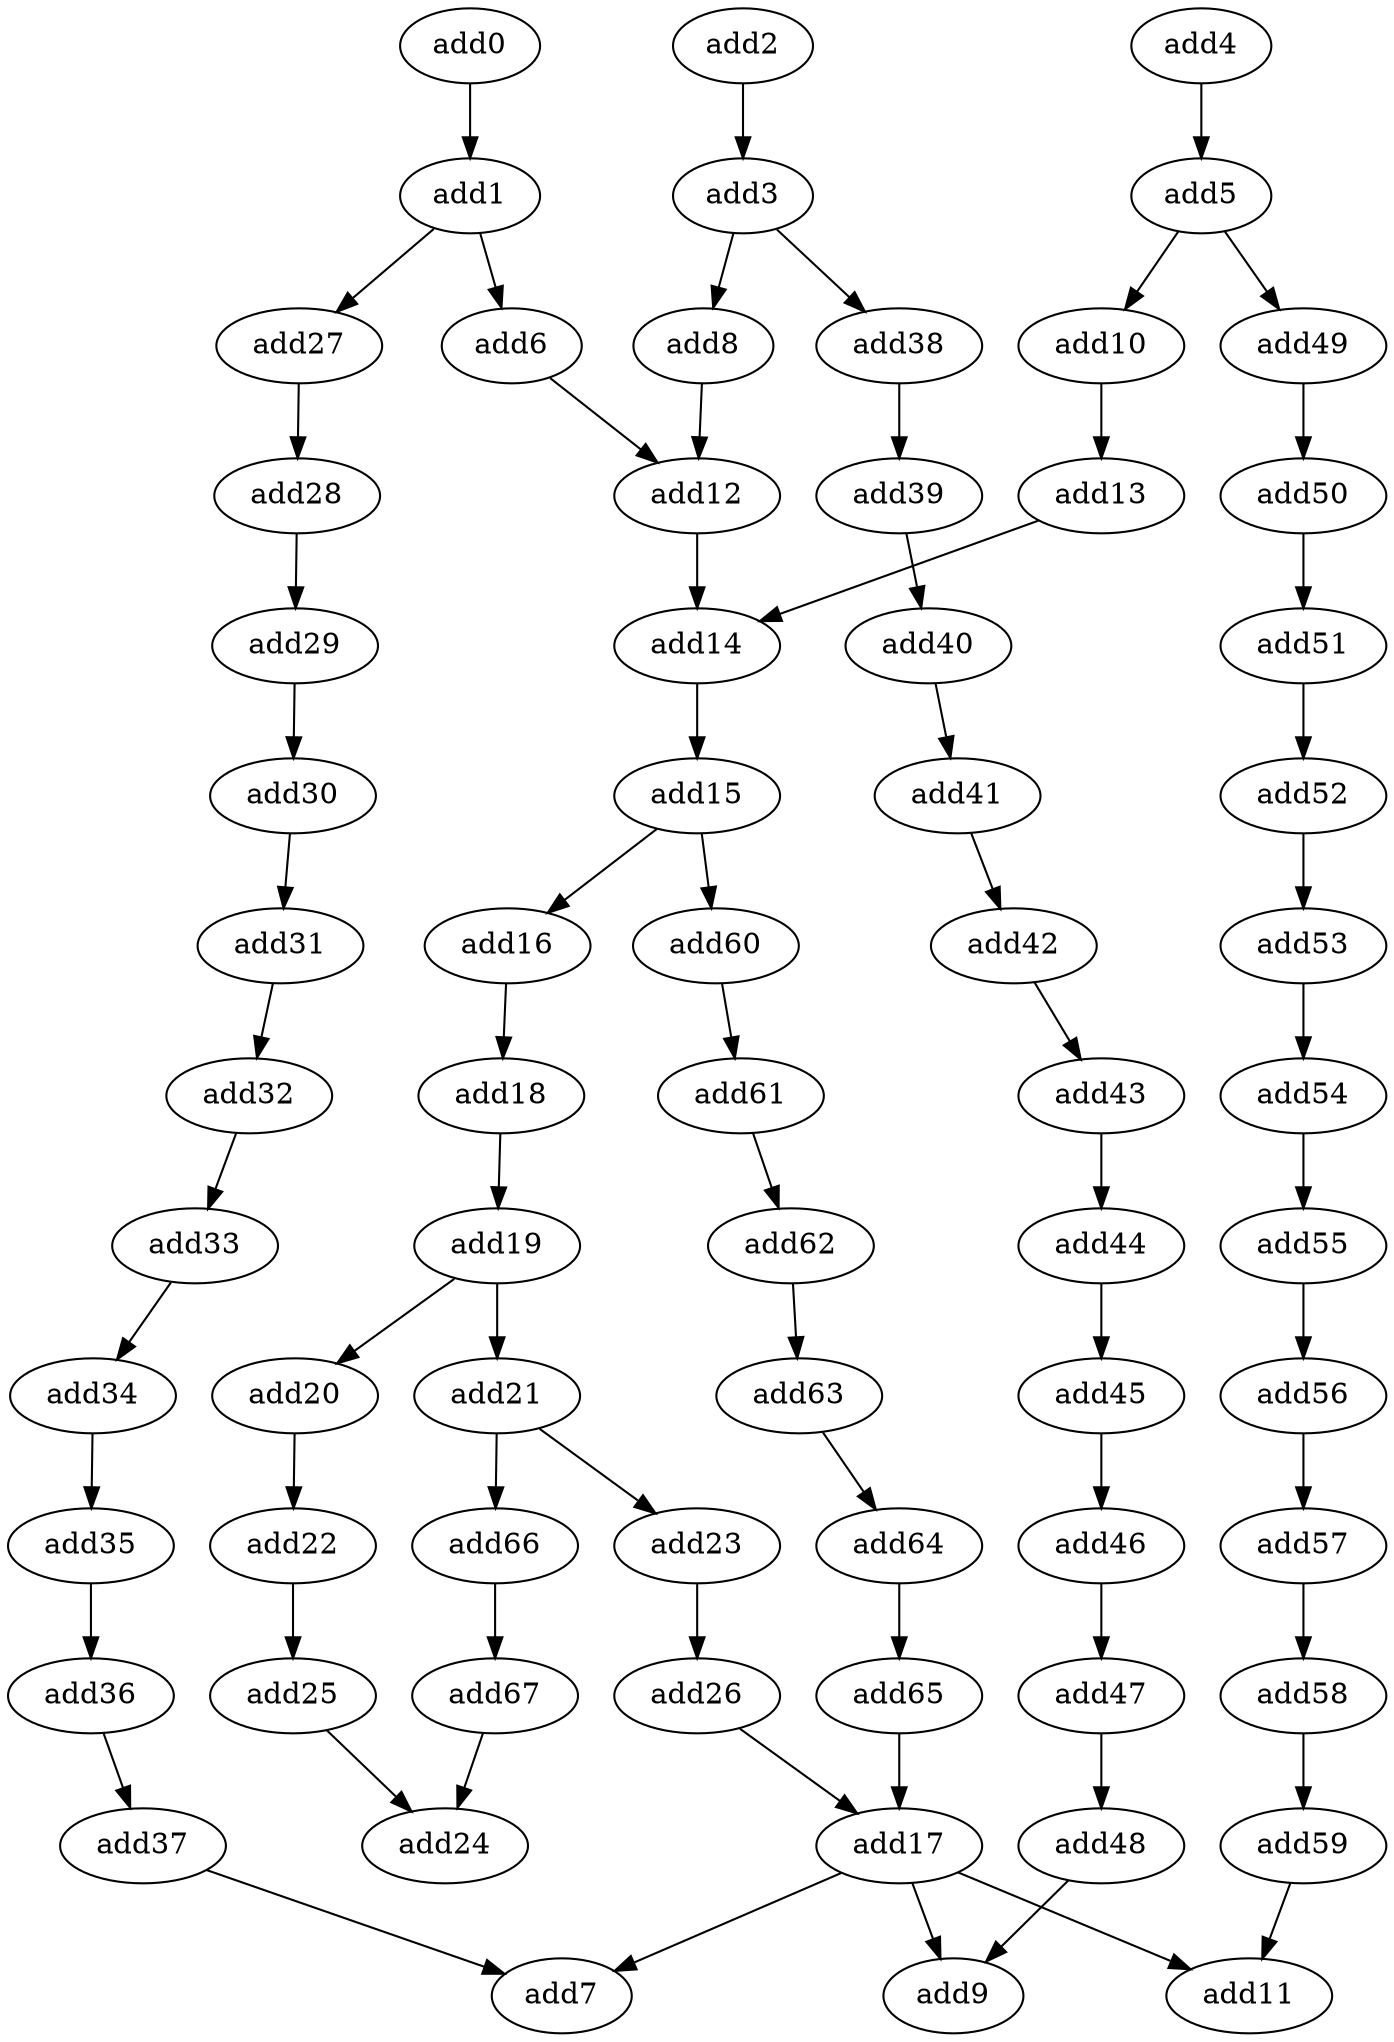 digraph "G" {
add0 [opcode=add];
add1 [opcode=add];
add6 [opcode=add];
add7 [opcode=add];
add2 [opcode=add];
add3 [opcode=add];
add8 [opcode=add];
add9 [opcode=add];
add4 [opcode=add];
add5 [opcode=add];
add10 [opcode=add];
add11 [opcode=add];
add12 [opcode=add];
add13 [opcode=add];
add14 [opcode=add];
add15 [opcode=add];
add16 [opcode=add];
add17 [opcode=add];
add18 [opcode=add];
add19 [opcode=add];
add20 [opcode=add];
add21 [opcode=add];
add22 [opcode=add];
add23 [opcode=add];
add24 [opcode=add];
add25 [opcode=add];
add26 [opcode=add];
add27 [opcode=add];
add28 [opcode=add];
add29 [opcode=add];
add30 [opcode=add];
add31 [opcode=add];
add32 [opcode=add];
add33 [opcode=add];
add34 [opcode=add];
add35 [opcode=add];
add36 [opcode=add];
add37 [opcode=add];
add38 [opcode=add];
add39 [opcode=add];
add40 [opcode=add];
add41 [opcode=add];
add42 [opcode=add];
add43 [opcode=add];
add44 [opcode=add];
add45 [opcode=add];
add46 [opcode=add];
add47 [opcode=add];
add48 [opcode=add];
add49 [opcode=add];
add50 [opcode=add];
add51 [opcode=add];
add52 [opcode=add];
add53 [opcode=add];
add54 [opcode=add];
add55 [opcode=add];
add56 [opcode=add];
add57 [opcode=add];
add58 [opcode=add];
add59 [opcode=add];
add60 [opcode=add];
add61 [opcode=add];
add62 [opcode=add];
add63 [opcode=add];
add64 [opcode=add];
add65 [opcode=add];
add66 [opcode=add];
add67 [opcode=add];
add0 -> add1  [key=0];
add1 -> add6  [key=0];
add1 -> add27  [key=0];
add6 -> add12  [key=0];
add2 -> add3  [key=0];
add3 -> add8  [key=0];
add3 -> add38  [key=0];
add8 -> add12  [key=0];
add4 -> add5  [key=0];
add5 -> add10  [key=0];
add5 -> add49  [key=0];
add10 -> add13  [key=0];
add12 -> add14  [key=0];
add13 -> add14  [key=0];
add14 -> add15  [key=0];
add15 -> add16  [key=0];
add15 -> add60  [key=0];
add16 -> add18  [key=0];
add17 -> add7  [key=0];
add17 -> add9  [key=0];
add17 -> add11  [key=0];
add18 -> add19  [key=0];
add19 -> add20  [key=0];
add19 -> add21  [key=0];
add20 -> add22  [key=0];
add21 -> add23  [key=0];
add21 -> add66  [key=0];
add22 -> add25  [key=0];
add23 -> add26  [key=0];
add25 -> add24  [key=0];
add26 -> add17  [key=0];
add27 -> add28  [key=0];
add28 -> add29  [key=0];
add29 -> add30  [key=0];
add30 -> add31  [key=0];
add31 -> add32  [key=0];
add32 -> add33  [key=0];
add33 -> add34  [key=0];
add34 -> add35  [key=0];
add35 -> add36  [key=0];
add36 -> add37  [key=0];
add37 -> add7  [key=0];
add38 -> add39  [key=0];
add39 -> add40  [key=0];
add40 -> add41  [key=0];
add41 -> add42  [key=0];
add42 -> add43  [key=0];
add43 -> add44  [key=0];
add44 -> add45  [key=0];
add45 -> add46  [key=0];
add46 -> add47  [key=0];
add47 -> add48  [key=0];
add48 -> add9  [key=0];
add49 -> add50  [key=0];
add50 -> add51  [key=0];
add51 -> add52  [key=0];
add52 -> add53  [key=0];
add53 -> add54  [key=0];
add54 -> add55  [key=0];
add55 -> add56  [key=0];
add56 -> add57  [key=0];
add57 -> add58  [key=0];
add58 -> add59  [key=0];
add59 -> add11  [key=0];
add60 -> add61  [key=0];
add61 -> add62  [key=0];
add62 -> add63  [key=0];
add63 -> add64  [key=0];
add64 -> add65  [key=0];
add65 -> add17  [key=0];
add66 -> add67  [key=0];
add67 -> add24  [key=0];
}
